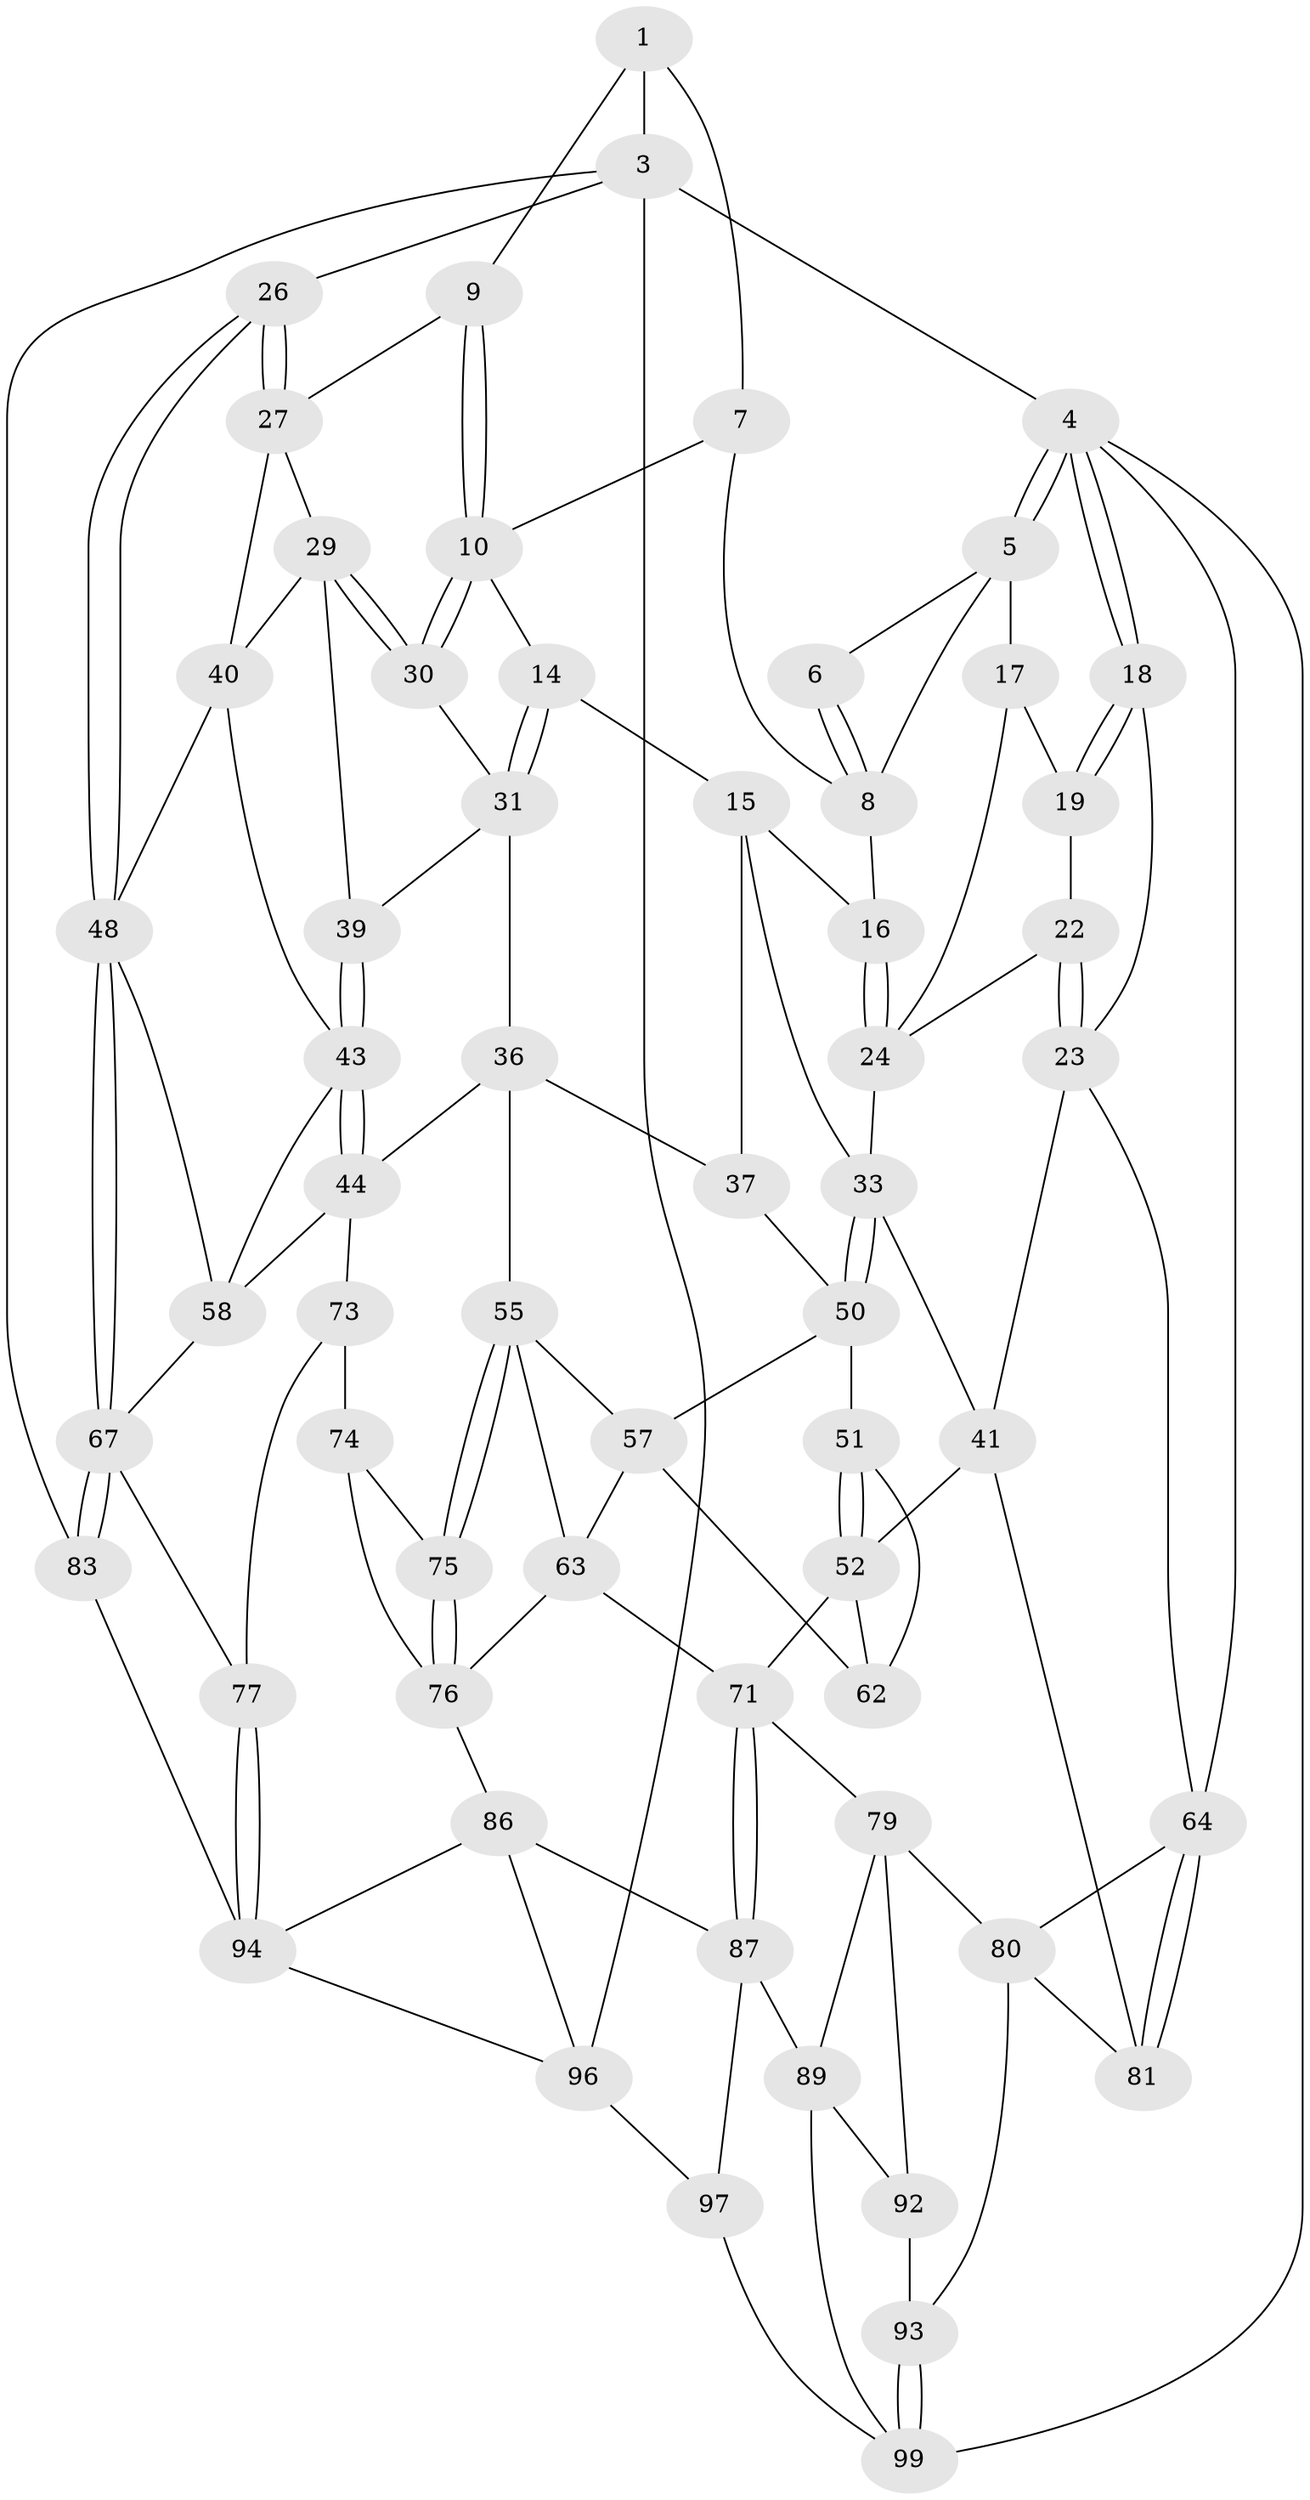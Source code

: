// original degree distribution, {3: 0.0392156862745098, 5: 0.5490196078431373, 6: 0.21568627450980393, 4: 0.19607843137254902}
// Generated by graph-tools (version 1.1) at 2025/38/02/21/25 10:38:58]
// undirected, 61 vertices, 134 edges
graph export_dot {
graph [start="1"]
  node [color=gray90,style=filled];
  1 [pos="+0.5035770174704142+0",super="+2"];
  3 [pos="+1+0",super="+82"];
  4 [pos="+0+0",super="+66"];
  5 [pos="+0.13540496629411058+0",super="+13"];
  6 [pos="+0.4940137874870066+0"];
  7 [pos="+0.45768804812368263+0"];
  8 [pos="+0.35059389907802085+0.04979792368831332",super="+12"];
  9 [pos="+0.7869583493004416+0"];
  10 [pos="+0.6696178748248295+0.1229511538996279",super="+11"];
  14 [pos="+0.3776668926966427+0.16224628867716495"];
  15 [pos="+0.376099128635488+0.16336810162564097",super="+32"];
  16 [pos="+0.29804730192052425+0.12661290993374094"];
  17 [pos="+0.15419546923532113+0.12035409567263328",super="+20"];
  18 [pos="+0+0"];
  19 [pos="+0.05492352819527737+0.1041118594662845",super="+21"];
  22 [pos="+0.07586146431179512+0.2722389547868566"];
  23 [pos="+0+0.29790860458372187",super="+42"];
  24 [pos="+0.1783177842031455+0.2742267336113321",super="+25"];
  26 [pos="+1+0.29292409996773533"];
  27 [pos="+0.9019568110729468+0.3017820646295854",super="+28"];
  29 [pos="+0.7941338729061063+0.30902573841683045",super="+38"];
  30 [pos="+0.6624801943411337+0.14411231016843112"];
  31 [pos="+0.6402706180330472+0.19021224549269009",super="+35"];
  33 [pos="+0.2676259341770638+0.35424669897448297",super="+34"];
  36 [pos="+0.5774437492988891+0.3200428593376512",super="+45"];
  37 [pos="+0.5068900987603877+0.3262514773765678"];
  39 [pos="+0.7855069781130463+0.3625235877838441"];
  40 [pos="+0.8310788065169493+0.3615616432207075",super="+46"];
  41 [pos="+0.06586444350452239+0.5338418943656814",super="+53"];
  43 [pos="+0.759706534755707+0.4189483501400806",super="+47"];
  44 [pos="+0.6576824105750096+0.5209810891605471",super="+60"];
  48 [pos="+1+0.5457045178254968",super="+49"];
  50 [pos="+0.29126878833060377+0.42324845967430064",super="+54"];
  51 [pos="+0.26859926896197417+0.45079339203975927"];
  52 [pos="+0.14615611646915136+0.5421028084792039",super="+69"];
  55 [pos="+0.5302568463892013+0.570577882346016",super="+56"];
  57 [pos="+0.4172139566600445+0.4709049308758728",super="+61"];
  58 [pos="+0.8179928612828464+0.5250106117058294",super="+59"];
  62 [pos="+0.3261931771065027+0.5840892447709269"];
  63 [pos="+0.4123132308612476+0.6200067433349887",super="+70"];
  64 [pos="+0+0.68550344647584",super="+65"];
  67 [pos="+1+0.7214057767902113",super="+68"];
  71 [pos="+0.4255345395468003+0.6923212522705019",super="+72"];
  73 [pos="+0.7145521719537026+0.6680584692564834",super="+78"];
  74 [pos="+0.5115373404350207+0.634682708447986",super="+84"];
  75 [pos="+0.510050384224592+0.633691751187826"];
  76 [pos="+0.4607543491716041+0.6771894605090304",super="+85"];
  77 [pos="+0.74639732072409+0.7874143429382051"];
  79 [pos="+0.2586660743445509+0.7495168287734821",super="+90"];
  80 [pos="+0.18299793568372502+0.7709069169057907",super="+91"];
  81 [pos="+0.17117944290183215+0.7622425935533123"];
  83 [pos="+1+0.9480962505748544"];
  86 [pos="+0.5183001556781069+0.8222694713725268",super="+95"];
  87 [pos="+0.3913123988911478+0.83442004708112",super="+88"];
  89 [pos="+0.33014642124766325+0.834858019581242",super="+98"];
  92 [pos="+0.22190378680803327+0.8947833175869123"];
  93 [pos="+0.15900274884060991+0.8521110665813522"];
  94 [pos="+0.7399297988543788+0.8405041907506425",super="+101"];
  96 [pos="+0.48286164761766154+1",super="+102"];
  97 [pos="+0.4395292584249733+1"];
  99 [pos="+0+1",super="+100"];
  1 -- 7;
  1 -- 3;
  1 -- 9;
  3 -- 4 [weight=2];
  3 -- 26;
  3 -- 83;
  3 -- 96;
  4 -- 5;
  4 -- 5;
  4 -- 18;
  4 -- 18;
  4 -- 64;
  4 -- 99;
  5 -- 6;
  5 -- 17;
  5 -- 8;
  6 -- 8;
  6 -- 8;
  7 -- 8;
  7 -- 10;
  8 -- 16;
  9 -- 10;
  9 -- 10;
  9 -- 27;
  10 -- 30;
  10 -- 30;
  10 -- 14;
  14 -- 15;
  14 -- 31;
  14 -- 31;
  15 -- 16;
  15 -- 33;
  15 -- 37;
  16 -- 24;
  16 -- 24;
  17 -- 24;
  17 -- 19;
  18 -- 19;
  18 -- 19;
  18 -- 23;
  19 -- 22;
  22 -- 23;
  22 -- 23;
  22 -- 24;
  23 -- 64;
  23 -- 41;
  24 -- 33;
  26 -- 27;
  26 -- 27;
  26 -- 48;
  26 -- 48;
  27 -- 40;
  27 -- 29;
  29 -- 30;
  29 -- 30;
  29 -- 40;
  29 -- 39;
  30 -- 31;
  31 -- 36;
  31 -- 39;
  33 -- 50;
  33 -- 50;
  33 -- 41;
  36 -- 37;
  36 -- 44;
  36 -- 55;
  37 -- 50;
  39 -- 43;
  39 -- 43;
  40 -- 48;
  40 -- 43;
  41 -- 81;
  41 -- 52;
  43 -- 44;
  43 -- 44;
  43 -- 58;
  44 -- 73;
  44 -- 58;
  48 -- 67;
  48 -- 67;
  48 -- 58;
  50 -- 51;
  50 -- 57;
  51 -- 52;
  51 -- 52;
  51 -- 62;
  52 -- 62;
  52 -- 71;
  55 -- 75;
  55 -- 75;
  55 -- 57;
  55 -- 63;
  57 -- 62;
  57 -- 63;
  58 -- 67;
  63 -- 76;
  63 -- 71;
  64 -- 81;
  64 -- 81;
  64 -- 80;
  67 -- 83;
  67 -- 83;
  67 -- 77;
  71 -- 87;
  71 -- 87;
  71 -- 79;
  73 -- 74 [weight=2];
  73 -- 77;
  74 -- 75;
  74 -- 76;
  75 -- 76;
  75 -- 76;
  76 -- 86;
  77 -- 94;
  77 -- 94;
  79 -- 80;
  79 -- 89;
  79 -- 92;
  80 -- 81;
  80 -- 93;
  83 -- 94;
  86 -- 87;
  86 -- 96;
  86 -- 94;
  87 -- 89;
  87 -- 97;
  89 -- 92;
  89 -- 99;
  92 -- 93;
  93 -- 99;
  93 -- 99;
  94 -- 96;
  96 -- 97;
  97 -- 99;
}
